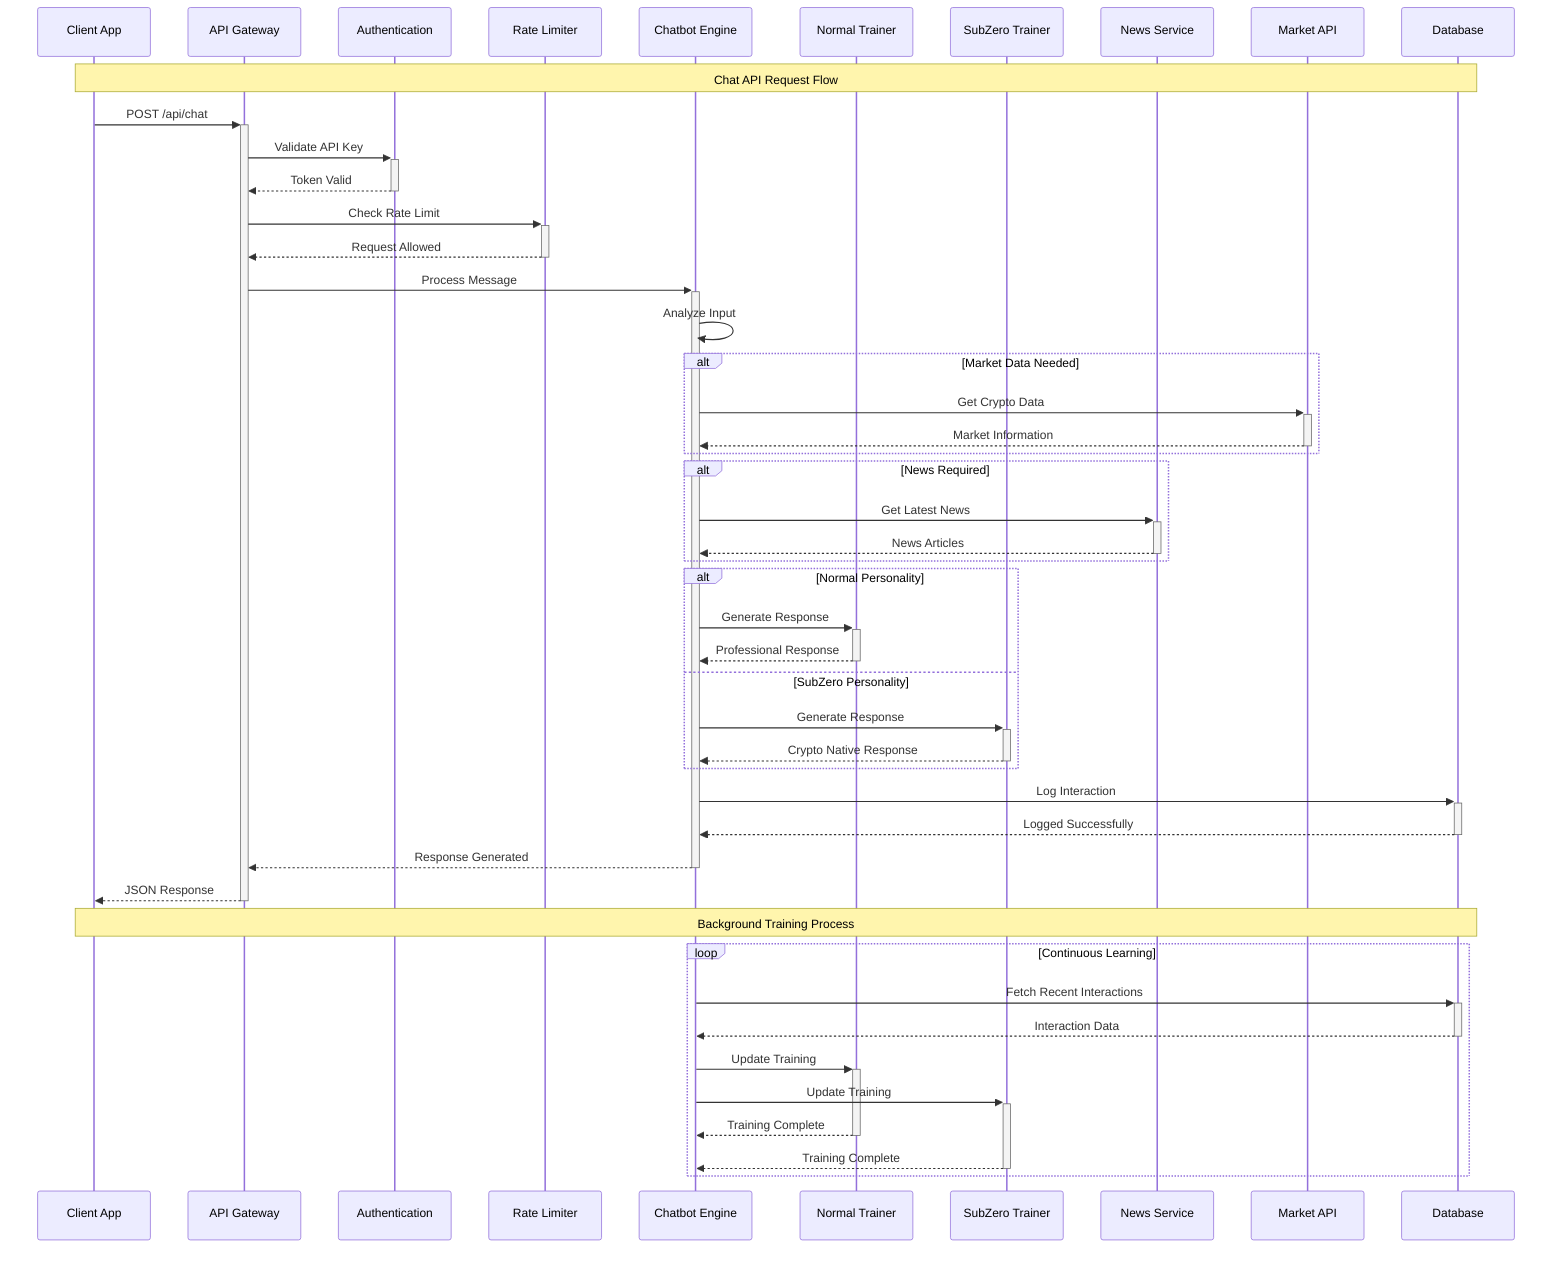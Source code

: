 sequenceDiagram
    participant Client as Client App
    participant Gateway as API Gateway
    participant Auth as Authentication
    participant Rate as Rate Limiter
    participant Bot as Chatbot Engine
    participant Normal as Normal Trainer
    participant SubZero as SubZero Trainer
    participant News as News Service
    participant Market as Market API
    participant DB as Database

    Note over Client,DB: Chat API Request Flow

    Client->>+Gateway: POST /api/chat
    Gateway->>+Auth: Validate API Key
    Auth-->>-Gateway: Token Valid
    Gateway->>+Rate: Check Rate Limit
    Rate-->>-Gateway: Request Allowed
    
    Gateway->>+Bot: Process Message
    Bot->>Bot: Analyze Input
    
    alt Market Data Needed
        Bot->>+Market: Get Crypto Data
        Market-->>-Bot: Market Information
    end
    
    alt News Required
        Bot->>+News: Get Latest News
        News-->>-Bot: News Articles
    end
    
    alt Normal Personality
        Bot->>+Normal: Generate Response
        Normal-->>-Bot: Professional Response
    else SubZero Personality
        Bot->>+SubZero: Generate Response
        SubZero-->>-Bot: Crypto Native Response
    end
    
    Bot->>+DB: Log Interaction
    DB-->>-Bot: Logged Successfully
    
    Bot-->>-Gateway: Response Generated
    Gateway-->>-Client: JSON Response

    Note over Client,DB: Background Training Process

    loop Continuous Learning
        Bot->>+DB: Fetch Recent Interactions
        DB-->>-Bot: Interaction Data
        Bot->>+Normal: Update Training
        Bot->>+SubZero: Update Training
        Normal-->>-Bot: Training Complete
        SubZero-->>-Bot: Training Complete
    end